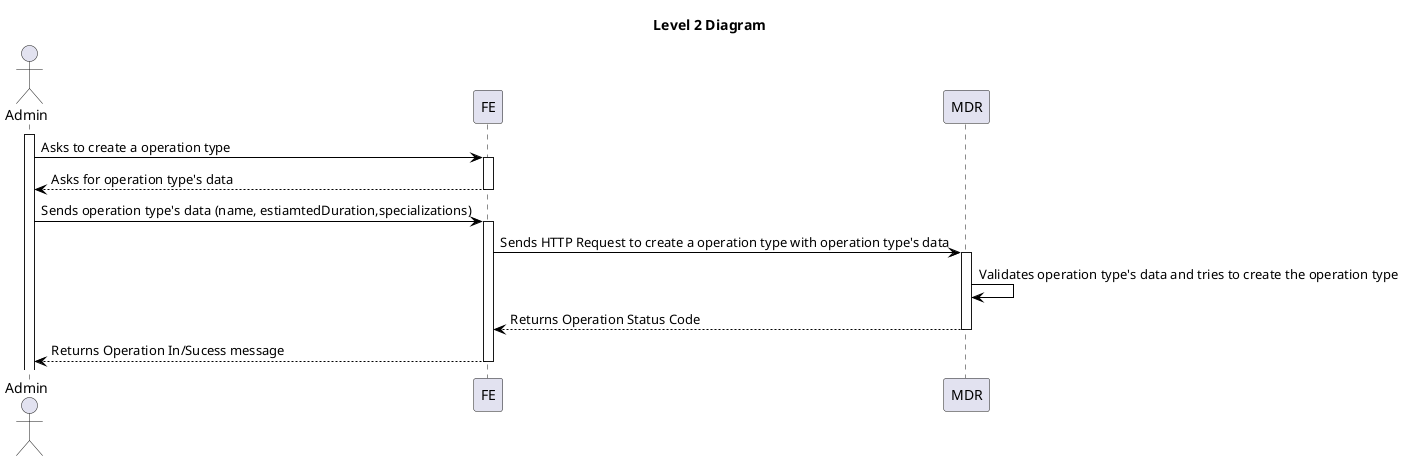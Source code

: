@startuml level_2

title Level 2 Diagram

hide empty members
'skinparam Linetype ortho

skinparam class {
    BackgroundColor<<valueObject>> #D6EAF8
    BackgroundColor<<root>> #FDEBD0
    BackgroundColor<<service>> #D1F2EB
    BackgroundColor #FEF9E7
    ArrowColor Black
}

skinparam package {
    BackgroundColor #EBF5FB
}

actor Admin as A
participant "FE" as FE
participant "MDR" as MDR


activate A
A -> FE: Asks to create a operation type
activate FE
FE --> A: Asks for operation type's data
deactivate FE
A -> FE: Sends operation type's data (name, estiamtedDuration,specializations)
activate FE
FE -> MDR: Sends HTTP Request to create a operation type with operation type's data
activate MDR
MDR -> MDR: Validates operation type's data and tries to create the operation type
MDR --> FE: Returns Operation Status Code
deactivate MDR
FE --> A: Returns Operation In/Sucess message
deactivate FE


@enduml